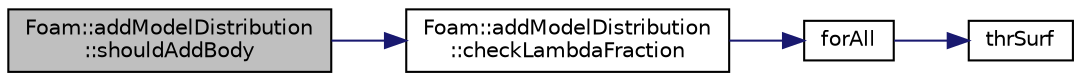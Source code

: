 digraph "Foam::addModelDistribution::shouldAddBody"
{
 // LATEX_PDF_SIZE
  edge [fontname="Helvetica",fontsize="10",labelfontname="Helvetica",labelfontsize="10"];
  node [fontname="Helvetica",fontsize="10",shape=record];
  rankdir="LR";
  Node1 [label="Foam::addModelDistribution\l::shouldAddBody",height=0.2,width=0.4,color="black", fillcolor="grey75", style="filled", fontcolor="black",tooltip=" "];
  Node1 -> Node2 [color="midnightblue",fontsize="10",style="solid"];
  Node2 [label="Foam::addModelDistribution\l::checkLambdaFraction",height=0.2,width=0.4,color="black", fillcolor="white", style="filled",URL="$classFoam_1_1addModelDistribution.html#aca0ced912d79c3f7760080f75f6f3ac6",tooltip=" "];
  Node2 -> Node3 [color="midnightblue",fontsize="10",style="solid"];
  Node3 [label="forAll",height=0.2,width=0.4,color="black", fillcolor="white", style="filled",URL="$addModels_2initializeAddModels_8H.html#adcd69a620b2d93c893cbf0e92bb7c5d7",tooltip=" "];
  Node3 -> Node4 [color="midnightblue",fontsize="10",style="solid"];
  Node4 [label="thrSurf",height=0.2,width=0.4,color="black", fillcolor="white", style="filled",URL="$addModels_2initializeAddModels_8H.html#a12947c9cf4cff46d3d0a324e3e718f45",tooltip=" "];
}
